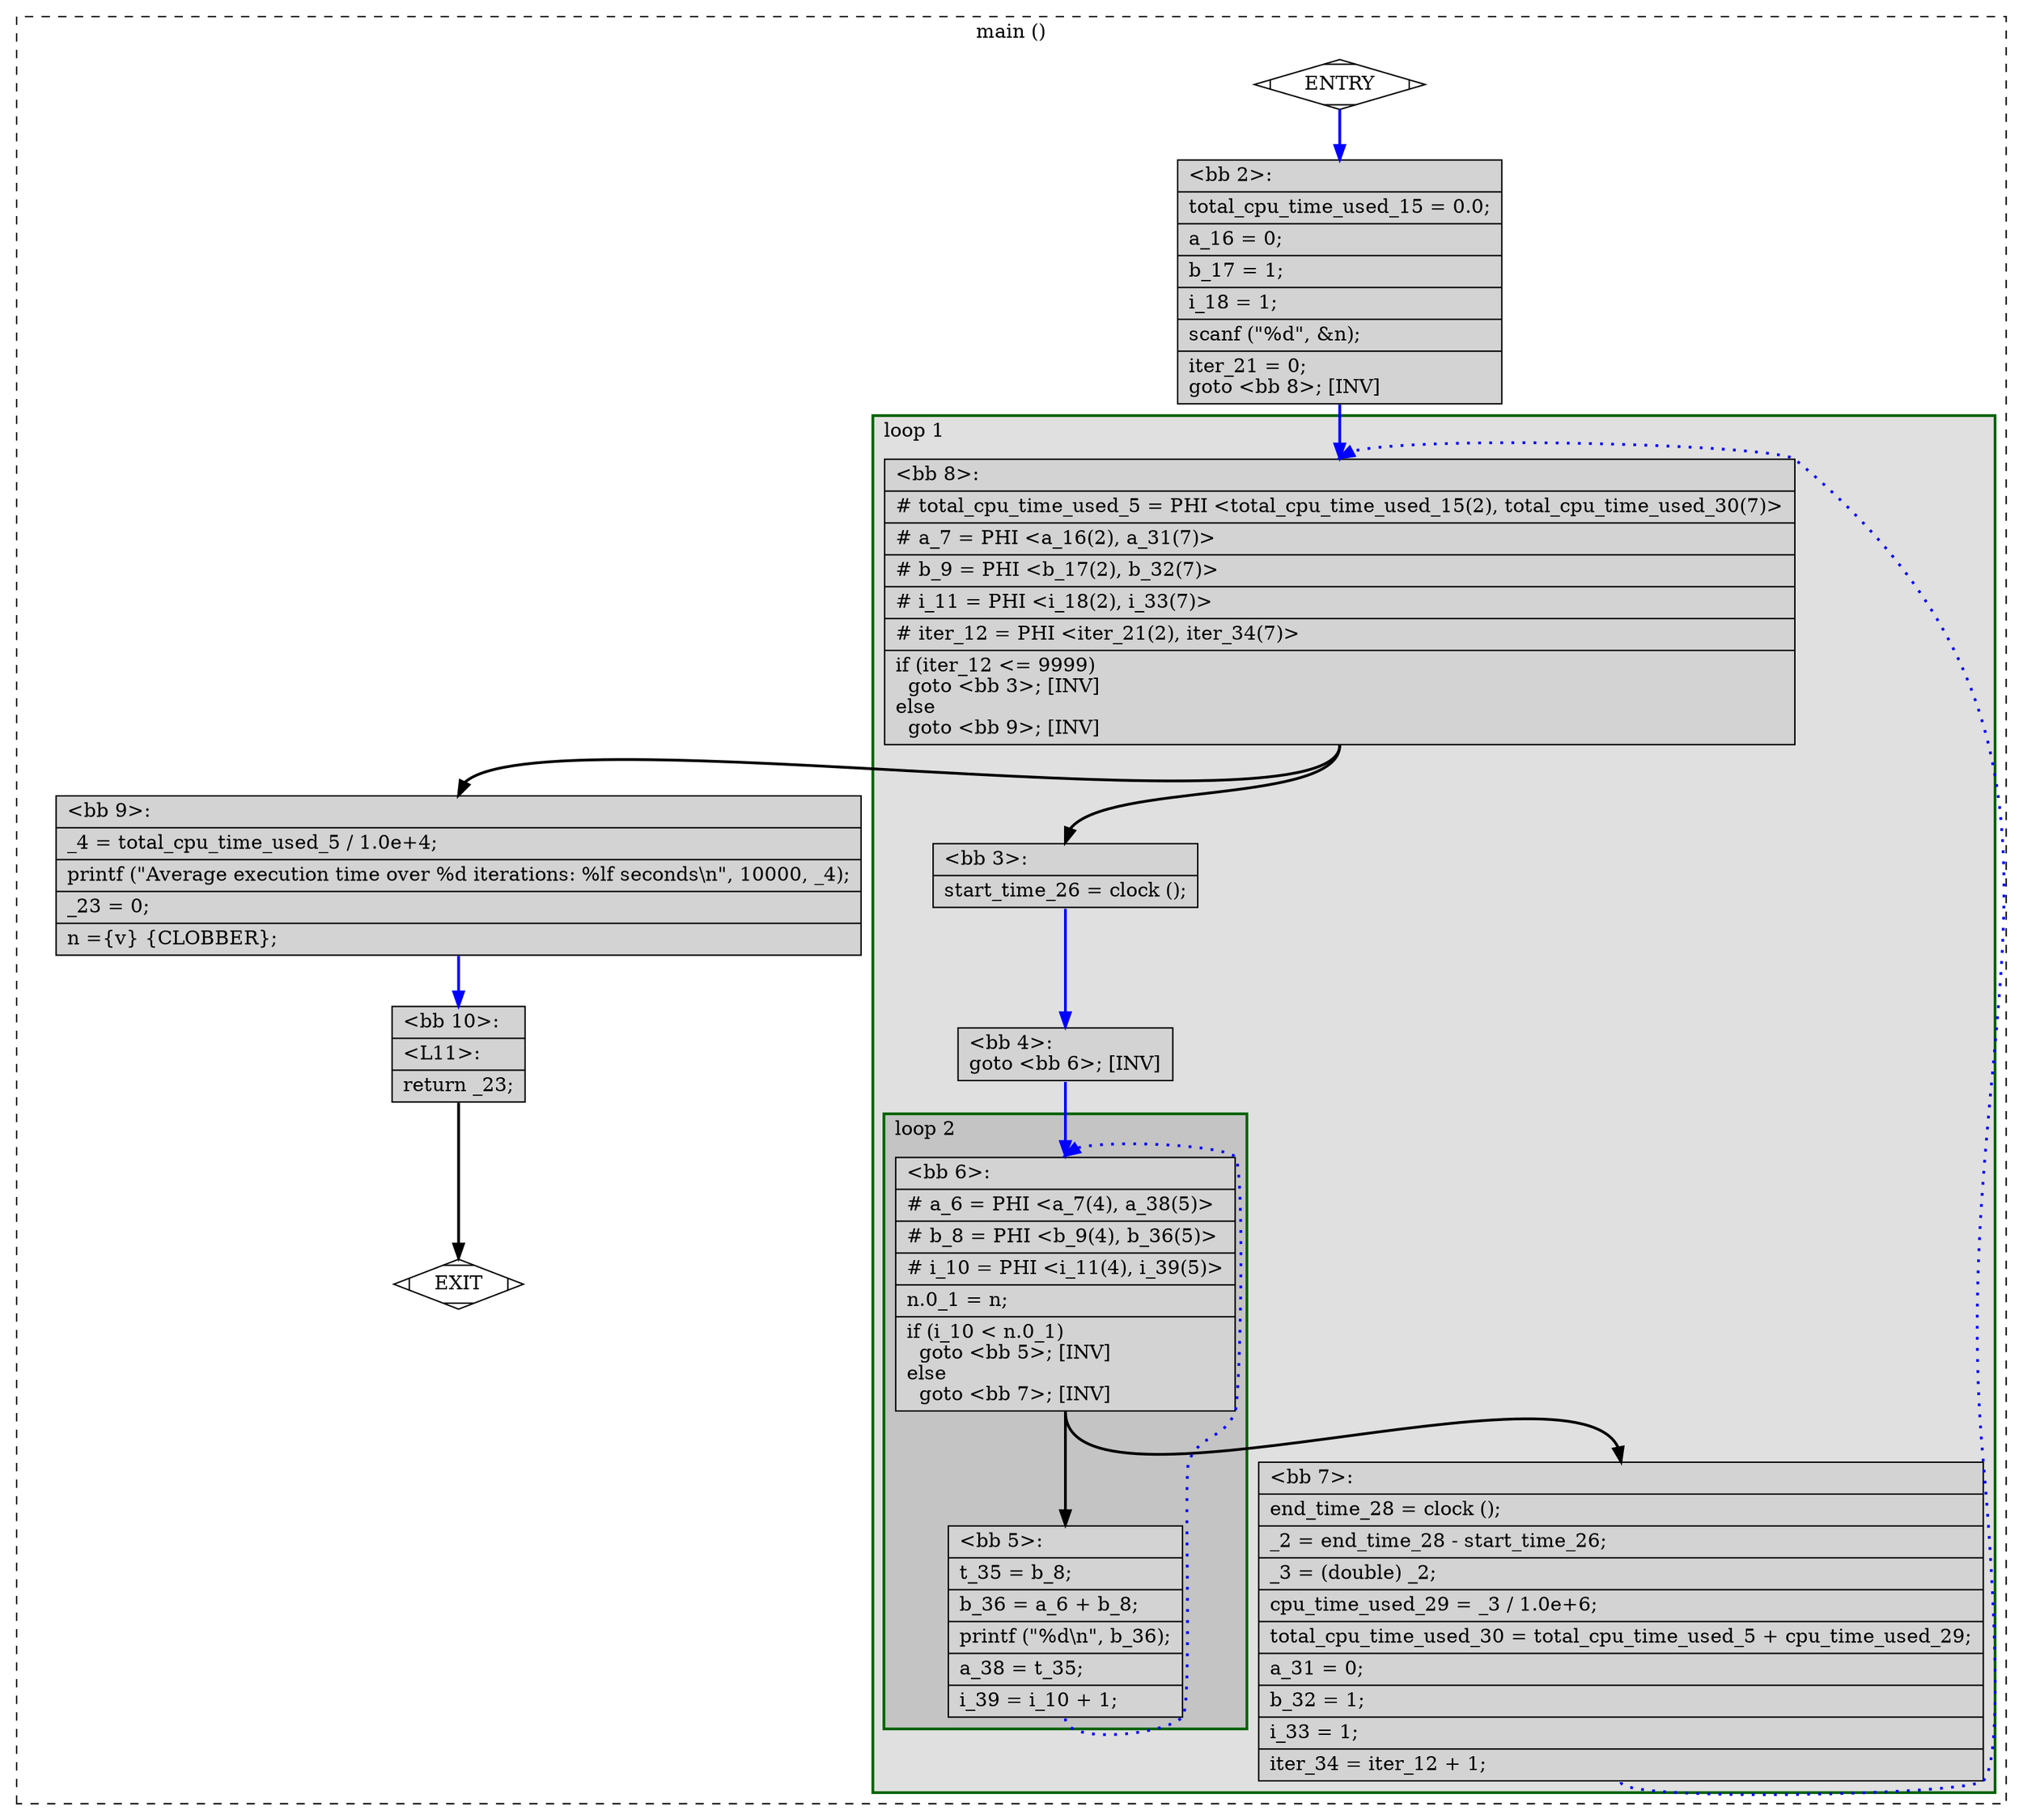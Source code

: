 digraph "a-main.c.051t.release_ssa" {
overlap=false;
subgraph "cluster_main" {
	style="dashed";
	color="black";
	label="main ()";
	subgraph cluster_0_1 {
	style="filled";
	color="darkgreen";
	fillcolor="grey88";
	label="loop 1";
	labeljust=l;
	penwidth=2;
	subgraph cluster_0_2 {
	style="filled";
	color="darkgreen";
	fillcolor="grey77";
	label="loop 2";
	labeljust=l;
	penwidth=2;
	fn_0_basic_block_6 [shape=record,style=filled,fillcolor=lightgrey,label="{\<bb\ 6\>:\l\
|#\ a_6\ =\ PHI\ \<a_7(4),\ a_38(5)\>\l\
|#\ b_8\ =\ PHI\ \<b_9(4),\ b_36(5)\>\l\
|#\ i_10\ =\ PHI\ \<i_11(4),\ i_39(5)\>\l\
|n.0_1\ =\ n;\l\
|if\ (i_10\ \<\ n.0_1)\l\
\ \ goto\ \<bb\ 5\>;\ [INV]\l\
else\l\
\ \ goto\ \<bb\ 7\>;\ [INV]\l\
}"];

	fn_0_basic_block_5 [shape=record,style=filled,fillcolor=lightgrey,label="{\<bb\ 5\>:\l\
|t_35\ =\ b_8;\l\
|b_36\ =\ a_6\ +\ b_8;\l\
|printf\ (\"%d\\n\",\ b_36);\l\
|a_38\ =\ t_35;\l\
|i_39\ =\ i_10\ +\ 1;\l\
}"];

	}
	fn_0_basic_block_8 [shape=record,style=filled,fillcolor=lightgrey,label="{\<bb\ 8\>:\l\
|#\ total_cpu_time_used_5\ =\ PHI\ \<total_cpu_time_used_15(2),\ total_cpu_time_used_30(7)\>\l\
|#\ a_7\ =\ PHI\ \<a_16(2),\ a_31(7)\>\l\
|#\ b_9\ =\ PHI\ \<b_17(2),\ b_32(7)\>\l\
|#\ i_11\ =\ PHI\ \<i_18(2),\ i_33(7)\>\l\
|#\ iter_12\ =\ PHI\ \<iter_21(2),\ iter_34(7)\>\l\
|if\ (iter_12\ \<=\ 9999)\l\
\ \ goto\ \<bb\ 3\>;\ [INV]\l\
else\l\
\ \ goto\ \<bb\ 9\>;\ [INV]\l\
}"];

	fn_0_basic_block_3 [shape=record,style=filled,fillcolor=lightgrey,label="{\<bb\ 3\>:\l\
|start_time_26\ =\ clock\ ();\l\
}"];

	fn_0_basic_block_4 [shape=record,style=filled,fillcolor=lightgrey,label="{\<bb\ 4\>:\l\
goto\ \<bb\ 6\>;\ [INV]\l\
}"];

	fn_0_basic_block_7 [shape=record,style=filled,fillcolor=lightgrey,label="{\<bb\ 7\>:\l\
|end_time_28\ =\ clock\ ();\l\
|_2\ =\ end_time_28\ -\ start_time_26;\l\
|_3\ =\ (double)\ _2;\l\
|cpu_time_used_29\ =\ _3\ /\ 1.0e+6;\l\
|total_cpu_time_used_30\ =\ total_cpu_time_used_5\ +\ cpu_time_used_29;\l\
|a_31\ =\ 0;\l\
|b_32\ =\ 1;\l\
|i_33\ =\ 1;\l\
|iter_34\ =\ iter_12\ +\ 1;\l\
}"];

	}
	fn_0_basic_block_0 [shape=Mdiamond,style=filled,fillcolor=white,label="ENTRY"];

	fn_0_basic_block_1 [shape=Mdiamond,style=filled,fillcolor=white,label="EXIT"];

	fn_0_basic_block_2 [shape=record,style=filled,fillcolor=lightgrey,label="{\<bb\ 2\>:\l\
|total_cpu_time_used_15\ =\ 0.0;\l\
|a_16\ =\ 0;\l\
|b_17\ =\ 1;\l\
|i_18\ =\ 1;\l\
|scanf\ (\"%d\",\ &n);\l\
|iter_21\ =\ 0;\l\
goto\ \<bb\ 8\>;\ [INV]\l\
}"];

	fn_0_basic_block_9 [shape=record,style=filled,fillcolor=lightgrey,label="{\<bb\ 9\>:\l\
|_4\ =\ total_cpu_time_used_5\ /\ 1.0e+4;\l\
|printf\ (\"Average\ execution\ time\ over\ %d\ iterations:\ %lf\ seconds\\n\",\ 10000,\ _4);\l\
|_23\ =\ 0;\l\
|n\ =\{v\}\ \{CLOBBER\};\l\
}"];

	fn_0_basic_block_10 [shape=record,style=filled,fillcolor=lightgrey,label="{\<bb\ 10\>:\l\
|\<L11\>:\l\
|return\ _23;\l\
}"];

	fn_0_basic_block_0:s -> fn_0_basic_block_2:n [style="solid,bold",color=blue,weight=100,constraint=true];
	fn_0_basic_block_2:s -> fn_0_basic_block_8:n [style="solid,bold",color=blue,weight=100,constraint=true];
	fn_0_basic_block_3:s -> fn_0_basic_block_4:n [style="solid,bold",color=blue,weight=100,constraint=true];
	fn_0_basic_block_4:s -> fn_0_basic_block_6:n [style="solid,bold",color=blue,weight=100,constraint=true];
	fn_0_basic_block_5:s -> fn_0_basic_block_6:n [style="dotted,bold",color=blue,weight=10,constraint=false];
	fn_0_basic_block_6:s -> fn_0_basic_block_5:n [style="solid,bold",color=black,weight=10,constraint=true];
	fn_0_basic_block_6:s -> fn_0_basic_block_7:n [style="solid,bold",color=black,weight=10,constraint=true];
	fn_0_basic_block_7:s -> fn_0_basic_block_8:n [style="dotted,bold",color=blue,weight=10,constraint=false];
	fn_0_basic_block_8:s -> fn_0_basic_block_3:n [style="solid,bold",color=black,weight=10,constraint=true];
	fn_0_basic_block_8:s -> fn_0_basic_block_9:n [style="solid,bold",color=black,weight=10,constraint=true];
	fn_0_basic_block_9:s -> fn_0_basic_block_10:n [style="solid,bold",color=blue,weight=100,constraint=true];
	fn_0_basic_block_10:s -> fn_0_basic_block_1:n [style="solid,bold",color=black,weight=10,constraint=true];
	fn_0_basic_block_0:s -> fn_0_basic_block_1:n [style="invis",constraint=true];
}
}
